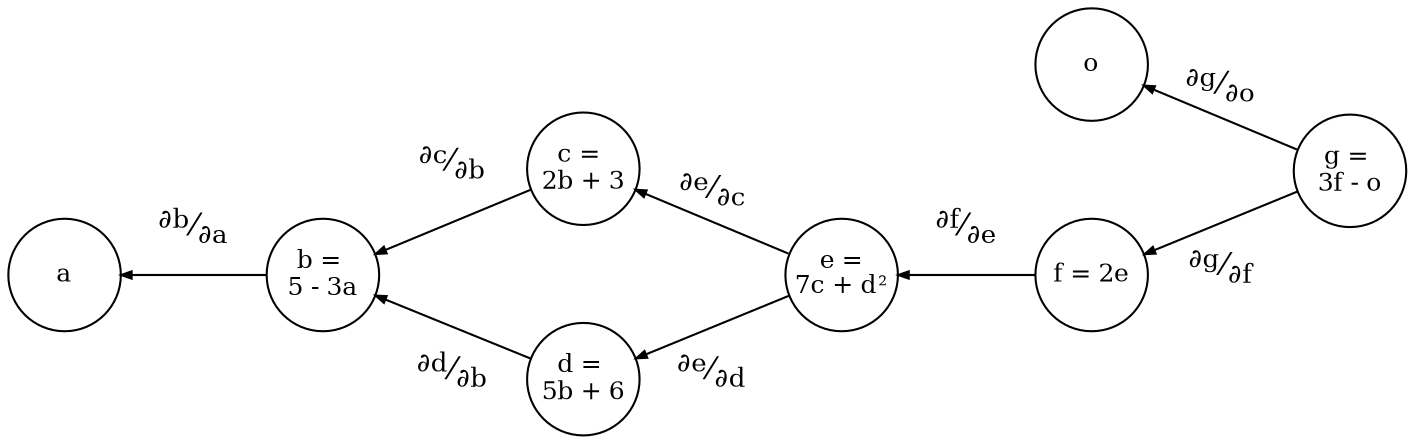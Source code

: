 digraph ComputationalGraph1 {
    /*
        References for this graph:
        - Drawing backwards edges: https://stackoverflow.com/a/5426192/4900327
        
        - Using HTML symbols in Graphviz: https://www.graphviz.org/doc/info/shapes.html#htmlty (search for "HTML")
        
        - The partial derivative HTML element (&part;): https://en.wikipedia.org/wiki/∂
        - Fractions in HTML: http://changelog.ca/log/2008/07/01/writing_fractions_in_html
        
        - Another way to write partial derivatives in Graphviz using UTF-8 symbols (not used in this graph): https://stackoverflow.com/a/30059591/4900327
    */

    rankdir=LR;
    ranksep=0.5;
    newrank=true;
    splines=line;
    nodesep=0.5;
    forcelabels=true;
    node[
        // label="",
        fixedsize=true, 
        width=0.75,
        height=0.75,
        fontsize=12, 
        shape=circle
    ];
    edge[color=black, arrowsize=0.5, fontsize = 15, dir=back];

    b [label="b = \n5 - 3a"]
    c [label="c = \n2b + 3"]
    d [label="d = \n5b + 6"]
    e [label=<e =<br/>7c + d<font point-size="8"><sup>2</sup></font>>]
    f [label="f = 2e"]
    g [label="g = \n3f - o"]
    
    a -> b [label=<<sup>&part;b</sup>&frasl;<sub>&part;a</sub><br/><br/>>]

    b -> c [label=<<sup>&part;c</sup>&frasl;<sub>&part;b</sub><br/><br/>>]

    b -> d [label=<<br/><br/><br/><sup>&part;d</sup>&frasl;<sub>&part;b</sub>>]

    c -> e [label=<<sup>&part;e</sup>&frasl;<sub>&part;c</sub><br/>>]

    d -> e [label=<<br/><br/><br/><sup>&part;e</sup>&frasl;<sub>&part;d</sub>>]

    e -> f [label=<<sup>&part;f</sup>&frasl;<sub>&part;e</sub><br/><br/>>]

    f -> g [label=<<br/><br/><br/><sup>&part;g</sup>&frasl;<sub>&part;f</sub>>]

    o -> g [label=<<sup>&part;g</sup>&frasl;<sub>&part;o</sub><br/>>]
}